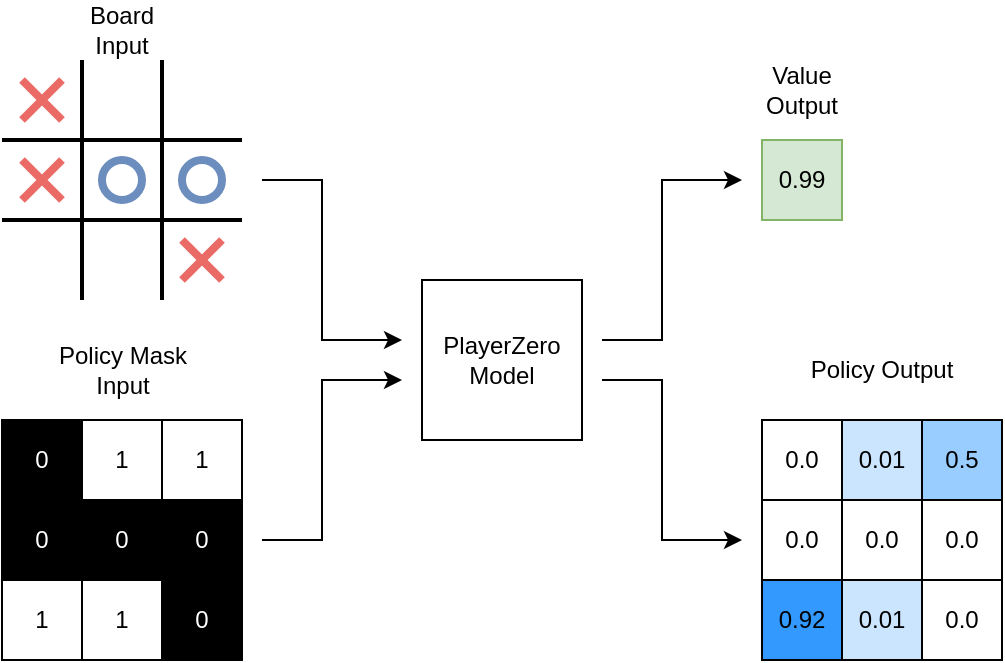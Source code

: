 <mxfile version="24.4.4" type="github">
  <diagram name="Page-1" id="Rc3ZT5jLjRNyVqI8c2r-">
    <mxGraphModel dx="989" dy="539" grid="1" gridSize="10" guides="1" tooltips="1" connect="1" arrows="1" fold="1" page="1" pageScale="1" pageWidth="850" pageHeight="1100" math="0" shadow="0">
      <root>
        <mxCell id="0" />
        <mxCell id="1" parent="0" />
        <mxCell id="buc4ZbBbKNqB1eScZK6q-1" value="" style="endArrow=none;html=1;rounded=0;strokeWidth=2;" edge="1" parent="1">
          <mxGeometry width="50" height="50" relative="1" as="geometry">
            <mxPoint x="310" y="320" as="sourcePoint" />
            <mxPoint x="310" y="200" as="targetPoint" />
          </mxGeometry>
        </mxCell>
        <mxCell id="buc4ZbBbKNqB1eScZK6q-2" value="" style="endArrow=none;html=1;rounded=0;strokeWidth=2;" edge="1" parent="1">
          <mxGeometry width="50" height="50" relative="1" as="geometry">
            <mxPoint x="270" y="280" as="sourcePoint" />
            <mxPoint x="390" y="280" as="targetPoint" />
          </mxGeometry>
        </mxCell>
        <mxCell id="buc4ZbBbKNqB1eScZK6q-3" value="" style="endArrow=none;html=1;rounded=0;strokeWidth=2;" edge="1" parent="1">
          <mxGeometry width="50" height="50" relative="1" as="geometry">
            <mxPoint x="350" y="320" as="sourcePoint" />
            <mxPoint x="350" y="200" as="targetPoint" />
          </mxGeometry>
        </mxCell>
        <mxCell id="buc4ZbBbKNqB1eScZK6q-4" value="" style="endArrow=none;html=1;rounded=0;strokeWidth=2;" edge="1" parent="1">
          <mxGeometry width="50" height="50" relative="1" as="geometry">
            <mxPoint x="270" y="240" as="sourcePoint" />
            <mxPoint x="390" y="240" as="targetPoint" />
          </mxGeometry>
        </mxCell>
        <mxCell id="buc4ZbBbKNqB1eScZK6q-5" value="" style="ellipse;whiteSpace=wrap;html=1;perimeterSpacing=0;strokeWidth=4;fillColor=none;strokeColor=#6c8ebf;" vertex="1" parent="1">
          <mxGeometry x="360" y="250" width="20" height="20" as="geometry" />
        </mxCell>
        <mxCell id="buc4ZbBbKNqB1eScZK6q-7" value="" style="endArrow=none;html=1;rounded=0;strokeWidth=4;strokeColor=#EA6B66;" edge="1" parent="1">
          <mxGeometry width="50" height="50" relative="1" as="geometry">
            <mxPoint x="360" y="290" as="sourcePoint" />
            <mxPoint x="380" y="310" as="targetPoint" />
          </mxGeometry>
        </mxCell>
        <mxCell id="buc4ZbBbKNqB1eScZK6q-8" value="" style="endArrow=none;html=1;rounded=0;strokeWidth=4;strokeColor=#EA6B66;" edge="1" parent="1">
          <mxGeometry width="50" height="50" relative="1" as="geometry">
            <mxPoint x="360" y="310" as="sourcePoint" />
            <mxPoint x="380" y="290" as="targetPoint" />
          </mxGeometry>
        </mxCell>
        <mxCell id="buc4ZbBbKNqB1eScZK6q-9" value="" style="endArrow=none;html=1;rounded=0;strokeWidth=4;strokeColor=#EA6B66;" edge="1" parent="1">
          <mxGeometry width="50" height="50" relative="1" as="geometry">
            <mxPoint x="280" y="210" as="sourcePoint" />
            <mxPoint x="300" y="230" as="targetPoint" />
          </mxGeometry>
        </mxCell>
        <mxCell id="buc4ZbBbKNqB1eScZK6q-10" value="" style="endArrow=none;html=1;rounded=0;strokeWidth=4;strokeColor=#EA6B66;" edge="1" parent="1">
          <mxGeometry width="50" height="50" relative="1" as="geometry">
            <mxPoint x="280" y="230" as="sourcePoint" />
            <mxPoint x="300" y="210" as="targetPoint" />
          </mxGeometry>
        </mxCell>
        <mxCell id="buc4ZbBbKNqB1eScZK6q-11" value="" style="ellipse;whiteSpace=wrap;html=1;perimeterSpacing=0;strokeWidth=4;fillColor=none;strokeColor=#6c8ebf;" vertex="1" parent="1">
          <mxGeometry x="320" y="250" width="20" height="20" as="geometry" />
        </mxCell>
        <mxCell id="buc4ZbBbKNqB1eScZK6q-12" value="" style="endArrow=none;html=1;rounded=0;strokeWidth=4;strokeColor=#EA6B66;" edge="1" parent="1">
          <mxGeometry width="50" height="50" relative="1" as="geometry">
            <mxPoint x="280" y="250" as="sourcePoint" />
            <mxPoint x="300" y="270" as="targetPoint" />
          </mxGeometry>
        </mxCell>
        <mxCell id="buc4ZbBbKNqB1eScZK6q-13" value="" style="endArrow=none;html=1;rounded=0;strokeWidth=4;strokeColor=#EA6B66;" edge="1" parent="1">
          <mxGeometry width="50" height="50" relative="1" as="geometry">
            <mxPoint x="280" y="270" as="sourcePoint" />
            <mxPoint x="300" y="250" as="targetPoint" />
          </mxGeometry>
        </mxCell>
        <mxCell id="buc4ZbBbKNqB1eScZK6q-18" value="1" style="whiteSpace=wrap;html=1;aspect=fixed;" vertex="1" parent="1">
          <mxGeometry x="270" y="460" width="40" height="40" as="geometry" />
        </mxCell>
        <mxCell id="buc4ZbBbKNqB1eScZK6q-19" value="0" style="whiteSpace=wrap;html=1;aspect=fixed;fillColor=#000000;fontColor=#FFFFFF;" vertex="1" parent="1">
          <mxGeometry x="270" y="420" width="40" height="40" as="geometry" />
        </mxCell>
        <mxCell id="buc4ZbBbKNqB1eScZK6q-20" value="0" style="whiteSpace=wrap;html=1;aspect=fixed;fillColor=#000000;fontColor=#FFFFFF;" vertex="1" parent="1">
          <mxGeometry x="270" y="380" width="40" height="40" as="geometry" />
        </mxCell>
        <mxCell id="buc4ZbBbKNqB1eScZK6q-21" value="0" style="whiteSpace=wrap;html=1;aspect=fixed;fillColor=#000000;fontColor=#FFFFFF;" vertex="1" parent="1">
          <mxGeometry x="310" y="420" width="40" height="40" as="geometry" />
        </mxCell>
        <mxCell id="buc4ZbBbKNqB1eScZK6q-22" value="0" style="whiteSpace=wrap;html=1;aspect=fixed;fillColor=#000000;fontColor=#FFFFFF;" vertex="1" parent="1">
          <mxGeometry x="350" y="420" width="40" height="40" as="geometry" />
        </mxCell>
        <mxCell id="buc4ZbBbKNqB1eScZK6q-23" value="1" style="whiteSpace=wrap;html=1;aspect=fixed;" vertex="1" parent="1">
          <mxGeometry x="310" y="460" width="40" height="40" as="geometry" />
        </mxCell>
        <mxCell id="buc4ZbBbKNqB1eScZK6q-24" value="0" style="whiteSpace=wrap;html=1;aspect=fixed;fillColor=#000000;fontColor=#FFFFFF;" vertex="1" parent="1">
          <mxGeometry x="350" y="460" width="40" height="40" as="geometry" />
        </mxCell>
        <mxCell id="buc4ZbBbKNqB1eScZK6q-27" value="1" style="whiteSpace=wrap;html=1;aspect=fixed;" vertex="1" parent="1">
          <mxGeometry x="310" y="380" width="40" height="40" as="geometry" />
        </mxCell>
        <mxCell id="buc4ZbBbKNqB1eScZK6q-28" value="1" style="whiteSpace=wrap;html=1;aspect=fixed;" vertex="1" parent="1">
          <mxGeometry x="350" y="380" width="40" height="40" as="geometry" />
        </mxCell>
        <mxCell id="buc4ZbBbKNqB1eScZK6q-30" value="Board Input" style="text;html=1;align=center;verticalAlign=middle;whiteSpace=wrap;rounded=0;" vertex="1" parent="1">
          <mxGeometry x="300" y="170" width="60" height="30" as="geometry" />
        </mxCell>
        <mxCell id="buc4ZbBbKNqB1eScZK6q-31" value="Policy Mask Input" style="text;html=1;align=center;verticalAlign=middle;whiteSpace=wrap;rounded=0;" vertex="1" parent="1">
          <mxGeometry x="282.5" y="340" width="95" height="30" as="geometry" />
        </mxCell>
        <mxCell id="buc4ZbBbKNqB1eScZK6q-34" value="" style="endArrow=classic;html=1;rounded=0;" edge="1" parent="1">
          <mxGeometry width="50" height="50" relative="1" as="geometry">
            <mxPoint x="400" y="260" as="sourcePoint" />
            <mxPoint x="470" y="340" as="targetPoint" />
            <Array as="points">
              <mxPoint x="430" y="260" />
              <mxPoint x="430" y="340" />
            </Array>
          </mxGeometry>
        </mxCell>
        <mxCell id="buc4ZbBbKNqB1eScZK6q-35" value="" style="endArrow=classic;html=1;rounded=0;" edge="1" parent="1">
          <mxGeometry width="50" height="50" relative="1" as="geometry">
            <mxPoint x="400" y="440" as="sourcePoint" />
            <mxPoint x="470" y="360" as="targetPoint" />
            <Array as="points">
              <mxPoint x="430" y="440" />
              <mxPoint x="430" y="360" />
            </Array>
          </mxGeometry>
        </mxCell>
        <mxCell id="buc4ZbBbKNqB1eScZK6q-36" value="&lt;div&gt;PlayerZero&lt;br&gt;&lt;/div&gt;&lt;div&gt;Model&lt;/div&gt;" style="whiteSpace=wrap;html=1;aspect=fixed;" vertex="1" parent="1">
          <mxGeometry x="480" y="310" width="80" height="80" as="geometry" />
        </mxCell>
        <mxCell id="buc4ZbBbKNqB1eScZK6q-37" value="0.92" style="whiteSpace=wrap;html=1;aspect=fixed;fillColor=#3399FF;" vertex="1" parent="1">
          <mxGeometry x="650" y="460" width="40" height="40" as="geometry" />
        </mxCell>
        <mxCell id="buc4ZbBbKNqB1eScZK6q-44" value="0.01" style="whiteSpace=wrap;html=1;aspect=fixed;fillColor=#CCE5FF;" vertex="1" parent="1">
          <mxGeometry x="690" y="380" width="40" height="40" as="geometry" />
        </mxCell>
        <mxCell id="buc4ZbBbKNqB1eScZK6q-45" value="0.5" style="whiteSpace=wrap;html=1;aspect=fixed;fillColor=#99CCFF;" vertex="1" parent="1">
          <mxGeometry x="730" y="380" width="40" height="40" as="geometry" />
        </mxCell>
        <mxCell id="buc4ZbBbKNqB1eScZK6q-46" value="" style="endArrow=classic;html=1;rounded=0;" edge="1" parent="1">
          <mxGeometry width="50" height="50" relative="1" as="geometry">
            <mxPoint x="570" y="360" as="sourcePoint" />
            <mxPoint x="640" y="440" as="targetPoint" />
            <Array as="points">
              <mxPoint x="600" y="360" />
              <mxPoint x="600" y="440" />
            </Array>
          </mxGeometry>
        </mxCell>
        <mxCell id="buc4ZbBbKNqB1eScZK6q-48" value="" style="endArrow=classic;html=1;rounded=0;" edge="1" parent="1">
          <mxGeometry width="50" height="50" relative="1" as="geometry">
            <mxPoint x="570" y="340" as="sourcePoint" />
            <mxPoint x="640" y="260" as="targetPoint" />
            <Array as="points">
              <mxPoint x="600" y="340" />
              <mxPoint x="600" y="260" />
            </Array>
          </mxGeometry>
        </mxCell>
        <mxCell id="buc4ZbBbKNqB1eScZK6q-63" value="0.99" style="whiteSpace=wrap;html=1;aspect=fixed;fillColor=#d5e8d4;strokeColor=#82b366;" vertex="1" parent="1">
          <mxGeometry x="650" y="240" width="40" height="40" as="geometry" />
        </mxCell>
        <mxCell id="buc4ZbBbKNqB1eScZK6q-64" value="Value Output" style="text;html=1;align=center;verticalAlign=middle;whiteSpace=wrap;rounded=0;" vertex="1" parent="1">
          <mxGeometry x="640" y="200" width="60" height="30" as="geometry" />
        </mxCell>
        <mxCell id="buc4ZbBbKNqB1eScZK6q-65" value="Policy Output" style="text;html=1;align=center;verticalAlign=middle;whiteSpace=wrap;rounded=0;" vertex="1" parent="1">
          <mxGeometry x="665" y="340" width="90" height="30" as="geometry" />
        </mxCell>
        <mxCell id="buc4ZbBbKNqB1eScZK6q-66" value="0.0" style="whiteSpace=wrap;html=1;aspect=fixed;" vertex="1" parent="1">
          <mxGeometry x="690" y="420" width="40" height="40" as="geometry" />
        </mxCell>
        <mxCell id="buc4ZbBbKNqB1eScZK6q-67" value="0.0" style="whiteSpace=wrap;html=1;aspect=fixed;" vertex="1" parent="1">
          <mxGeometry x="730" y="420" width="40" height="40" as="geometry" />
        </mxCell>
        <mxCell id="buc4ZbBbKNqB1eScZK6q-68" value="0.0" style="whiteSpace=wrap;html=1;aspect=fixed;" vertex="1" parent="1">
          <mxGeometry x="730" y="460" width="40" height="40" as="geometry" />
        </mxCell>
        <mxCell id="buc4ZbBbKNqB1eScZK6q-69" value="0.0" style="whiteSpace=wrap;html=1;aspect=fixed;" vertex="1" parent="1">
          <mxGeometry x="650" y="420" width="40" height="40" as="geometry" />
        </mxCell>
        <mxCell id="buc4ZbBbKNqB1eScZK6q-70" value="0.0" style="whiteSpace=wrap;html=1;aspect=fixed;" vertex="1" parent="1">
          <mxGeometry x="650" y="380" width="40" height="40" as="geometry" />
        </mxCell>
        <mxCell id="buc4ZbBbKNqB1eScZK6q-72" value="0.01" style="whiteSpace=wrap;html=1;aspect=fixed;fillColor=#CCE5FF;" vertex="1" parent="1">
          <mxGeometry x="690" y="460" width="40" height="40" as="geometry" />
        </mxCell>
      </root>
    </mxGraphModel>
  </diagram>
</mxfile>
